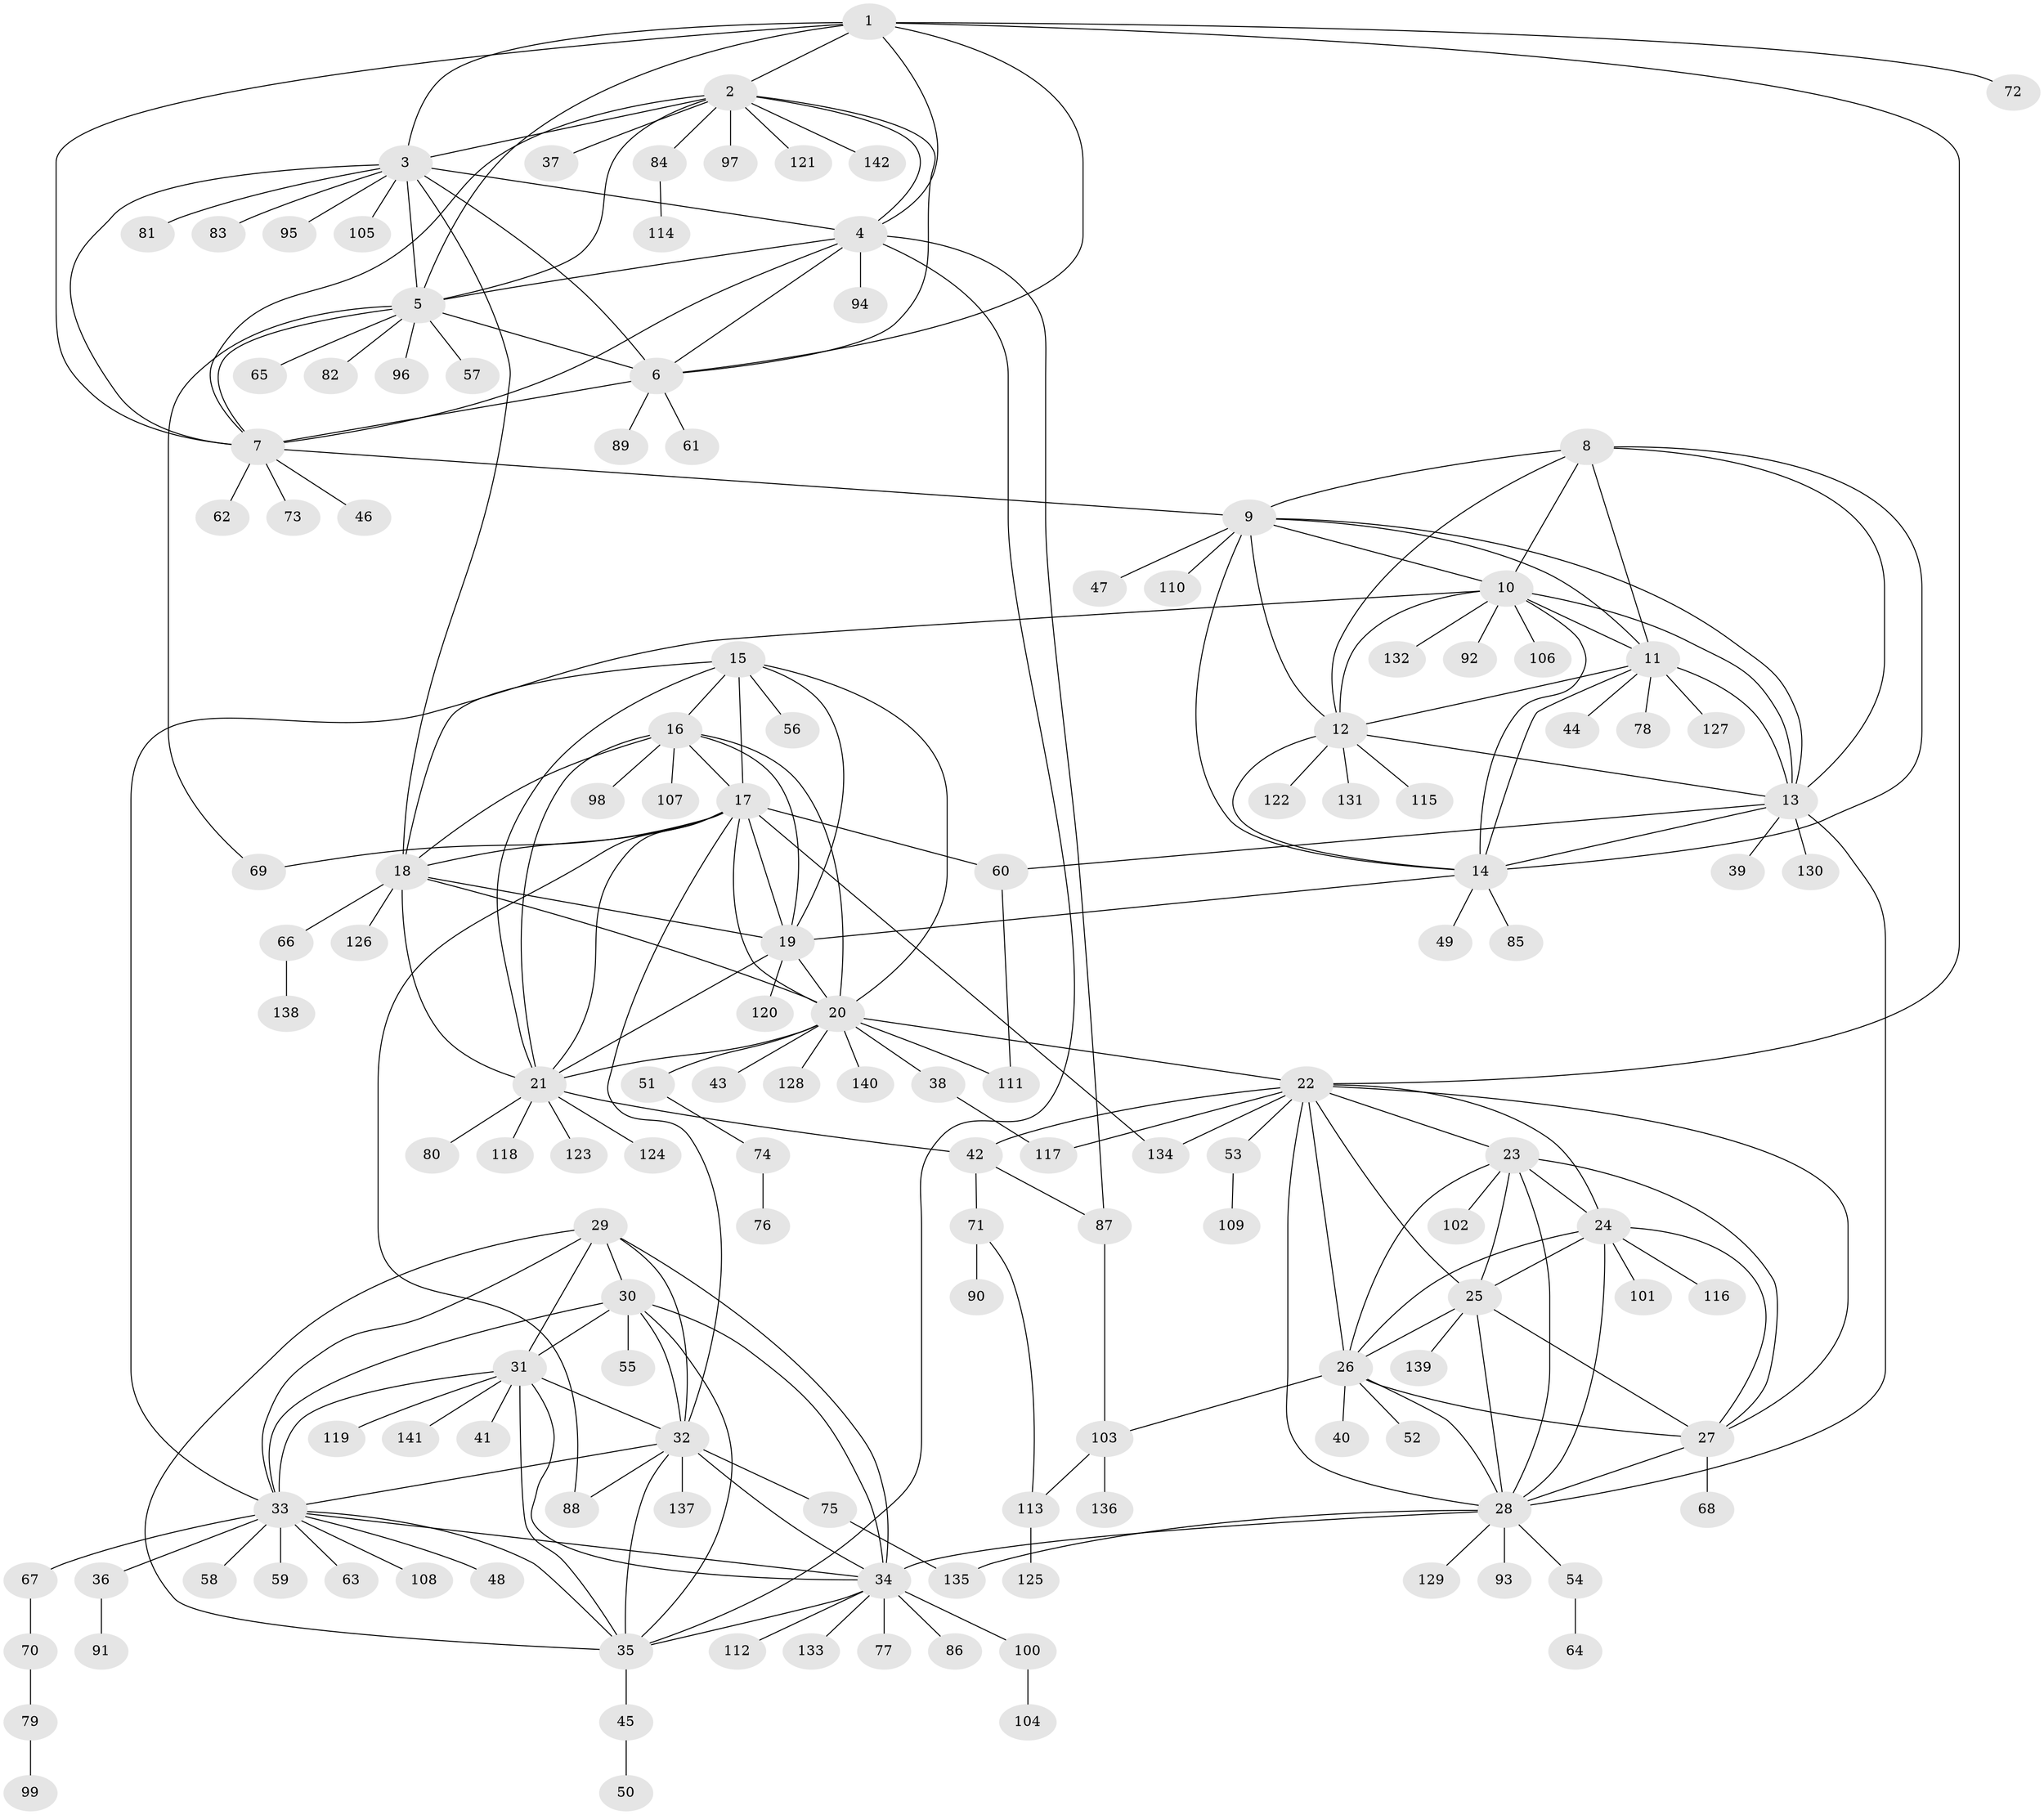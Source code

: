 // Generated by graph-tools (version 1.1) at 2025/15/03/09/25 04:15:53]
// undirected, 142 vertices, 233 edges
graph export_dot {
graph [start="1"]
  node [color=gray90,style=filled];
  1;
  2;
  3;
  4;
  5;
  6;
  7;
  8;
  9;
  10;
  11;
  12;
  13;
  14;
  15;
  16;
  17;
  18;
  19;
  20;
  21;
  22;
  23;
  24;
  25;
  26;
  27;
  28;
  29;
  30;
  31;
  32;
  33;
  34;
  35;
  36;
  37;
  38;
  39;
  40;
  41;
  42;
  43;
  44;
  45;
  46;
  47;
  48;
  49;
  50;
  51;
  52;
  53;
  54;
  55;
  56;
  57;
  58;
  59;
  60;
  61;
  62;
  63;
  64;
  65;
  66;
  67;
  68;
  69;
  70;
  71;
  72;
  73;
  74;
  75;
  76;
  77;
  78;
  79;
  80;
  81;
  82;
  83;
  84;
  85;
  86;
  87;
  88;
  89;
  90;
  91;
  92;
  93;
  94;
  95;
  96;
  97;
  98;
  99;
  100;
  101;
  102;
  103;
  104;
  105;
  106;
  107;
  108;
  109;
  110;
  111;
  112;
  113;
  114;
  115;
  116;
  117;
  118;
  119;
  120;
  121;
  122;
  123;
  124;
  125;
  126;
  127;
  128;
  129;
  130;
  131;
  132;
  133;
  134;
  135;
  136;
  137;
  138;
  139;
  140;
  141;
  142;
  1 -- 2;
  1 -- 3;
  1 -- 4;
  1 -- 5;
  1 -- 6;
  1 -- 7;
  1 -- 22;
  1 -- 72;
  2 -- 3;
  2 -- 4;
  2 -- 5;
  2 -- 6;
  2 -- 7;
  2 -- 37;
  2 -- 84;
  2 -- 97;
  2 -- 121;
  2 -- 142;
  3 -- 4;
  3 -- 5;
  3 -- 6;
  3 -- 7;
  3 -- 18;
  3 -- 81;
  3 -- 83;
  3 -- 95;
  3 -- 105;
  4 -- 5;
  4 -- 6;
  4 -- 7;
  4 -- 35;
  4 -- 87;
  4 -- 94;
  5 -- 6;
  5 -- 7;
  5 -- 57;
  5 -- 65;
  5 -- 69;
  5 -- 82;
  5 -- 96;
  6 -- 7;
  6 -- 61;
  6 -- 89;
  7 -- 9;
  7 -- 46;
  7 -- 62;
  7 -- 73;
  8 -- 9;
  8 -- 10;
  8 -- 11;
  8 -- 12;
  8 -- 13;
  8 -- 14;
  9 -- 10;
  9 -- 11;
  9 -- 12;
  9 -- 13;
  9 -- 14;
  9 -- 47;
  9 -- 110;
  10 -- 11;
  10 -- 12;
  10 -- 13;
  10 -- 14;
  10 -- 33;
  10 -- 92;
  10 -- 106;
  10 -- 132;
  11 -- 12;
  11 -- 13;
  11 -- 14;
  11 -- 44;
  11 -- 78;
  11 -- 127;
  12 -- 13;
  12 -- 14;
  12 -- 115;
  12 -- 122;
  12 -- 131;
  13 -- 14;
  13 -- 28;
  13 -- 39;
  13 -- 60;
  13 -- 130;
  14 -- 19;
  14 -- 49;
  14 -- 85;
  15 -- 16;
  15 -- 17;
  15 -- 18;
  15 -- 19;
  15 -- 20;
  15 -- 21;
  15 -- 56;
  16 -- 17;
  16 -- 18;
  16 -- 19;
  16 -- 20;
  16 -- 21;
  16 -- 98;
  16 -- 107;
  17 -- 18;
  17 -- 19;
  17 -- 20;
  17 -- 21;
  17 -- 32;
  17 -- 60;
  17 -- 69;
  17 -- 88;
  17 -- 134;
  18 -- 19;
  18 -- 20;
  18 -- 21;
  18 -- 66;
  18 -- 126;
  19 -- 20;
  19 -- 21;
  19 -- 120;
  20 -- 21;
  20 -- 22;
  20 -- 38;
  20 -- 43;
  20 -- 51;
  20 -- 111;
  20 -- 128;
  20 -- 140;
  21 -- 42;
  21 -- 80;
  21 -- 118;
  21 -- 123;
  21 -- 124;
  22 -- 23;
  22 -- 24;
  22 -- 25;
  22 -- 26;
  22 -- 27;
  22 -- 28;
  22 -- 42;
  22 -- 53;
  22 -- 117;
  22 -- 134;
  23 -- 24;
  23 -- 25;
  23 -- 26;
  23 -- 27;
  23 -- 28;
  23 -- 102;
  24 -- 25;
  24 -- 26;
  24 -- 27;
  24 -- 28;
  24 -- 101;
  24 -- 116;
  25 -- 26;
  25 -- 27;
  25 -- 28;
  25 -- 139;
  26 -- 27;
  26 -- 28;
  26 -- 40;
  26 -- 52;
  26 -- 103;
  27 -- 28;
  27 -- 68;
  28 -- 34;
  28 -- 54;
  28 -- 93;
  28 -- 129;
  28 -- 135;
  29 -- 30;
  29 -- 31;
  29 -- 32;
  29 -- 33;
  29 -- 34;
  29 -- 35;
  30 -- 31;
  30 -- 32;
  30 -- 33;
  30 -- 34;
  30 -- 35;
  30 -- 55;
  31 -- 32;
  31 -- 33;
  31 -- 34;
  31 -- 35;
  31 -- 41;
  31 -- 119;
  31 -- 141;
  32 -- 33;
  32 -- 34;
  32 -- 35;
  32 -- 75;
  32 -- 88;
  32 -- 137;
  33 -- 34;
  33 -- 35;
  33 -- 36;
  33 -- 48;
  33 -- 58;
  33 -- 59;
  33 -- 63;
  33 -- 67;
  33 -- 108;
  34 -- 35;
  34 -- 77;
  34 -- 86;
  34 -- 100;
  34 -- 112;
  34 -- 133;
  35 -- 45;
  36 -- 91;
  38 -- 117;
  42 -- 71;
  42 -- 87;
  45 -- 50;
  51 -- 74;
  53 -- 109;
  54 -- 64;
  60 -- 111;
  66 -- 138;
  67 -- 70;
  70 -- 79;
  71 -- 90;
  71 -- 113;
  74 -- 76;
  75 -- 135;
  79 -- 99;
  84 -- 114;
  87 -- 103;
  100 -- 104;
  103 -- 113;
  103 -- 136;
  113 -- 125;
}
